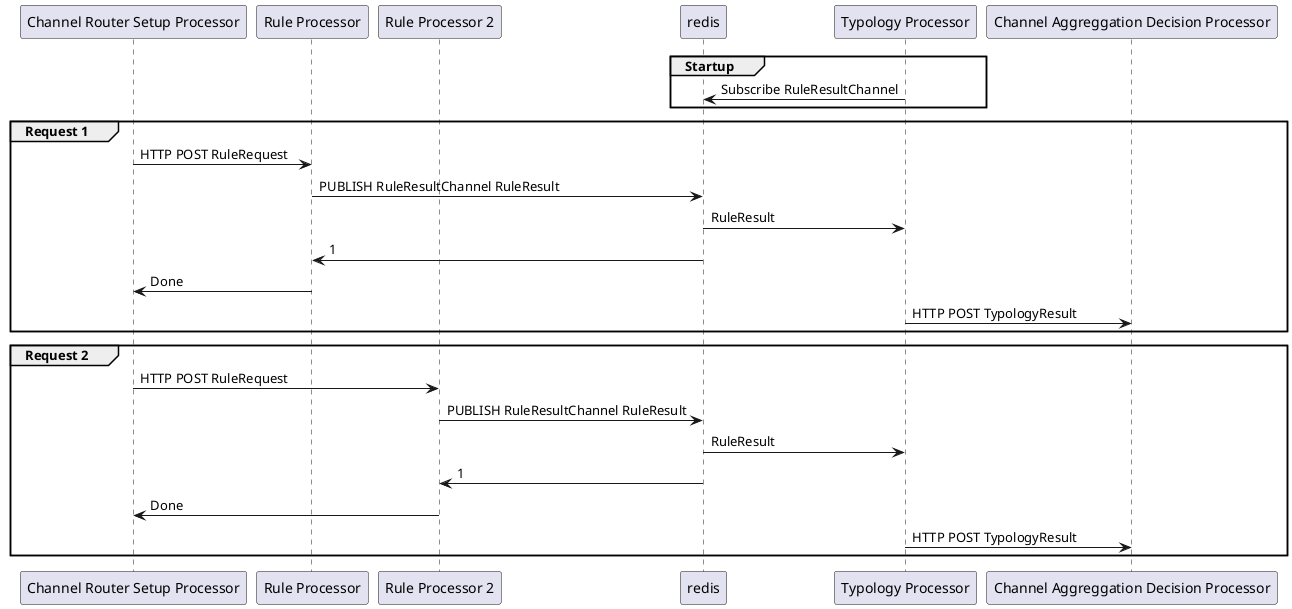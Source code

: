 @startuml Scale Rule Processor
participant "Channel Router Setup Processor" as crsp
participant "Rule Processor" as rp
participant "Rule Processor 2" as rp2
participant "redis" as r
participant "Typology Processor" as t
participant "Channel Aggreggation Decision Processor" as cadp

group Startup
    t -> r: Subscribe RuleResultChannel
end group

group Request 1
    crsp->rp: HTTP POST RuleRequest
    rp->r: PUBLISH RuleResultChannel RuleResult
    r->t: RuleResult
    r->rp: 1
    rp->crsp: Done
    t->cadp: HTTP POST TypologyResult
end group

group Request 2
    crsp->rp2: HTTP POST RuleRequest
    rp2->r: PUBLISH RuleResultChannel RuleResult
    r->t: RuleResult
    r->rp2: 1
    rp2->crsp: Done
    t->cadp: HTTP POST TypologyResult
end group

@enduml
